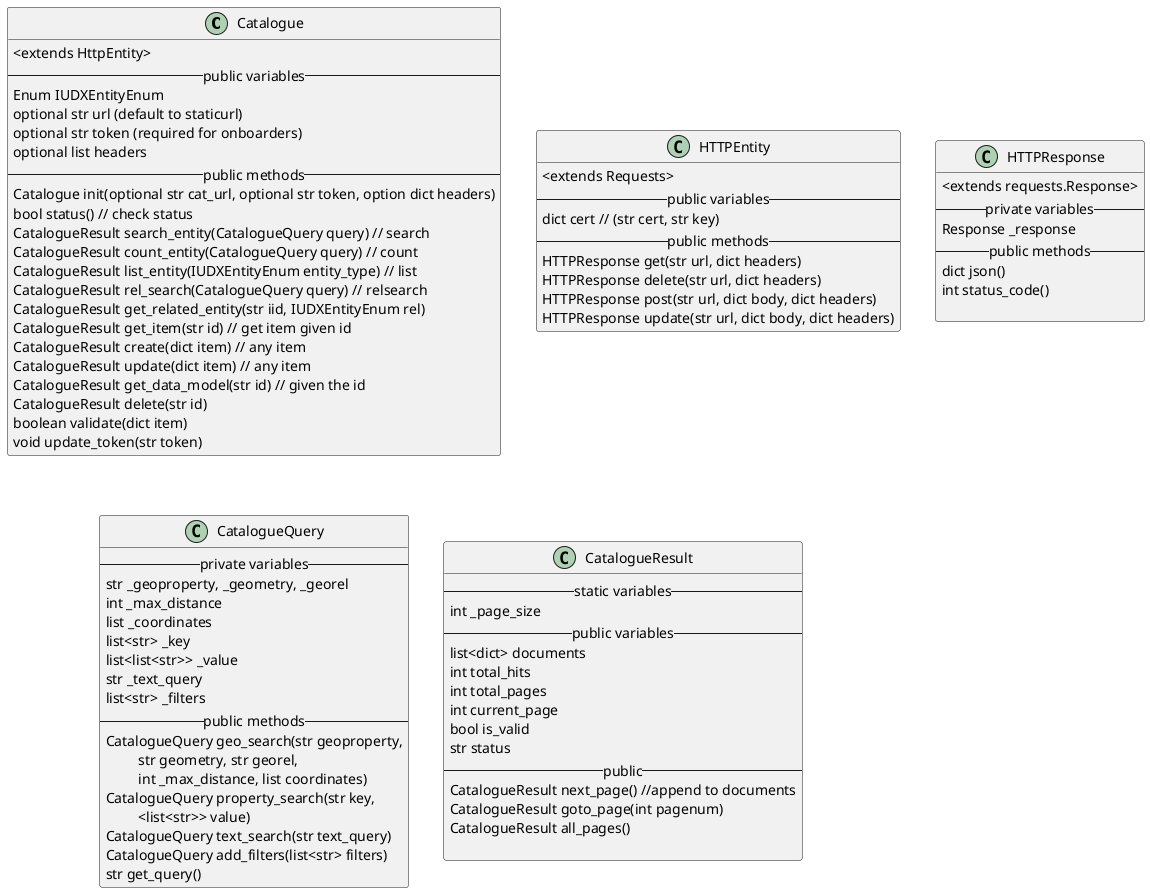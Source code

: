 @startuml
class Catalogue  {
    <extends HttpEntity>
  -- public variables --
  Enum IUDXEntityEnum
  optional str url (default to staticurl)
  optional str token (required for onboarders)
  optional list headers
  -- public methods --
  Catalogue init(optional str cat_url, optional str token, option dict headers)
  bool status() // check status
  CatalogueResult search_entity(CatalogueQuery query) // search
  CatalogueResult count_entity(CatalogueQuery query) // count
  CatalogueResult list_entity(IUDXEntityEnum entity_type) // list
  CatalogueResult rel_search(CatalogueQuery query) // relsearch
  CatalogueResult get_related_entity(str iid, IUDXEntityEnum rel)
  CatalogueResult get_item(str id) // get item given id
  CatalogueResult create(dict item) // any item
  CatalogueResult update(dict item) // any item
  CatalogueResult get_data_model(str id) // given the id
  CatalogueResult delete(str id)
  boolean validate(dict item)
  void update_token(str token)
}

class HTTPEntity  {
  <extends Requests>
  -- public variables --
  dict cert // (str cert, str key)
  -- public methods --
  HTTPResponse get(str url, dict headers)
  HTTPResponse delete(str url, dict headers)
  HTTPResponse post(str url, dict body, dict headers)
  HTTPResponse update(str url, dict body, dict headers)
}

class HTTPResponse {
  <extends requests.Response>
  -- private variables --
  Response _response
  -- public methods --
  dict json()
  int status_code()

}


class CatalogueQuery {
    -- private variables--
    str _geoproperty, _geometry, _georel
    int _max_distance
    list _coordinates
    list<str> _key
    list<list<str>> _value
    str _text_query
    list<str> _filters
    -- public methods --
    CatalogueQuery geo_search(str geoproperty,
        \t str geometry, str georel, 
        \t int _max_distance, list coordinates)
    CatalogueQuery property_search(str key,
                        \t <list<str>> value)
    CatalogueQuery text_search(str text_query)
    CatalogueQuery add_filters(list<str> filters)
    str get_query()
}


class CatalogueResult {
    -- static variables --
    int _page_size
    -- public variables --
    list<dict> documents
    int total_hits
    int total_pages
    int current_page
    bool is_valid
    str status
    -- public --
    CatalogueResult next_page() //append to documents
    CatalogueResult goto_page(int pagenum)
    CatalogueResult all_pages()

}



@enduml
